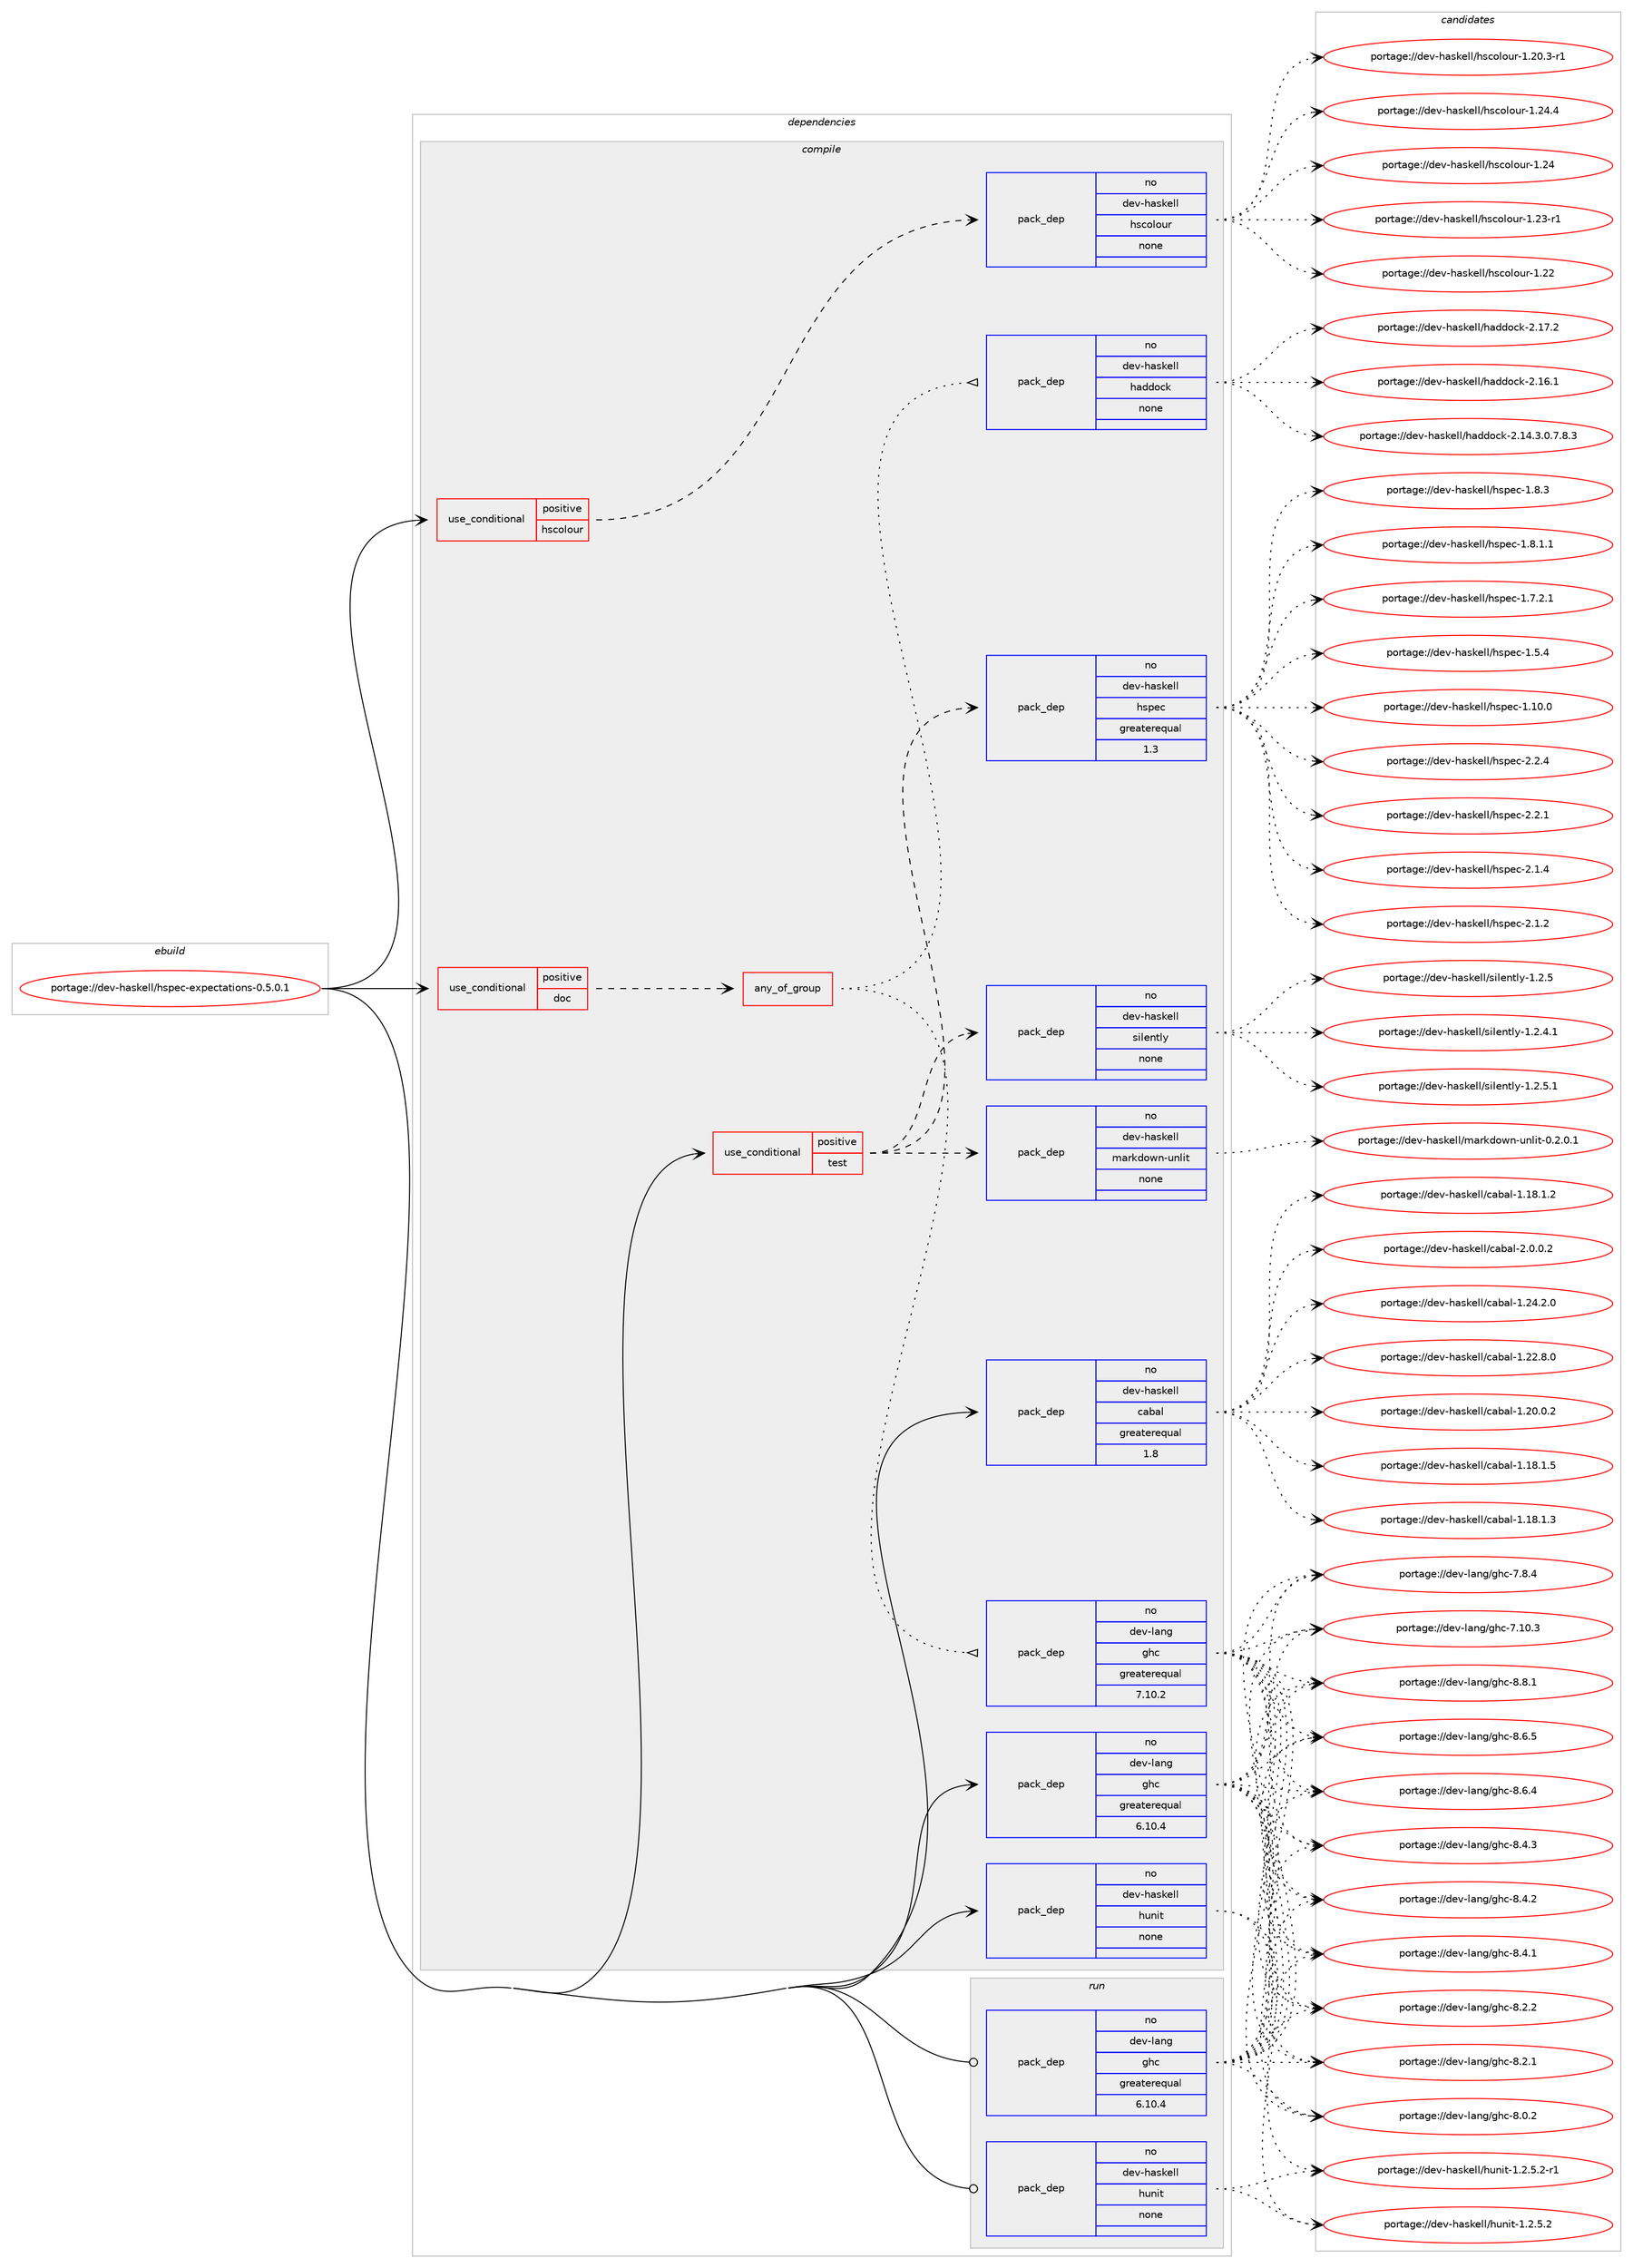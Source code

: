 digraph prolog {

# *************
# Graph options
# *************

newrank=true;
concentrate=true;
compound=true;
graph [rankdir=LR,fontname=Helvetica,fontsize=10,ranksep=1.5];#, ranksep=2.5, nodesep=0.2];
edge  [arrowhead=vee];
node  [fontname=Helvetica,fontsize=10];

# **********
# The ebuild
# **********

subgraph cluster_leftcol {
color=gray;
rank=same;
label=<<i>ebuild</i>>;
id [label="portage://dev-haskell/hspec-expectations-0.5.0.1", color=red, width=4, href="../dev-haskell/hspec-expectations-0.5.0.1.svg"];
}

# ****************
# The dependencies
# ****************

subgraph cluster_midcol {
color=gray;
label=<<i>dependencies</i>>;
subgraph cluster_compile {
fillcolor="#eeeeee";
style=filled;
label=<<i>compile</i>>;
subgraph cond133361 {
dependency557771 [label=<<TABLE BORDER="0" CELLBORDER="1" CELLSPACING="0" CELLPADDING="4"><TR><TD ROWSPAN="3" CELLPADDING="10">use_conditional</TD></TR><TR><TD>positive</TD></TR><TR><TD>doc</TD></TR></TABLE>>, shape=none, color=red];
subgraph any6256 {
dependency557772 [label=<<TABLE BORDER="0" CELLBORDER="1" CELLSPACING="0" CELLPADDING="4"><TR><TD CELLPADDING="10">any_of_group</TD></TR></TABLE>>, shape=none, color=red];subgraph pack417917 {
dependency557773 [label=<<TABLE BORDER="0" CELLBORDER="1" CELLSPACING="0" CELLPADDING="4" WIDTH="220"><TR><TD ROWSPAN="6" CELLPADDING="30">pack_dep</TD></TR><TR><TD WIDTH="110">no</TD></TR><TR><TD>dev-haskell</TD></TR><TR><TD>haddock</TD></TR><TR><TD>none</TD></TR><TR><TD></TD></TR></TABLE>>, shape=none, color=blue];
}
dependency557772:e -> dependency557773:w [weight=20,style="dotted",arrowhead="oinv"];
subgraph pack417918 {
dependency557774 [label=<<TABLE BORDER="0" CELLBORDER="1" CELLSPACING="0" CELLPADDING="4" WIDTH="220"><TR><TD ROWSPAN="6" CELLPADDING="30">pack_dep</TD></TR><TR><TD WIDTH="110">no</TD></TR><TR><TD>dev-lang</TD></TR><TR><TD>ghc</TD></TR><TR><TD>greaterequal</TD></TR><TR><TD>7.10.2</TD></TR></TABLE>>, shape=none, color=blue];
}
dependency557772:e -> dependency557774:w [weight=20,style="dotted",arrowhead="oinv"];
}
dependency557771:e -> dependency557772:w [weight=20,style="dashed",arrowhead="vee"];
}
id:e -> dependency557771:w [weight=20,style="solid",arrowhead="vee"];
subgraph cond133362 {
dependency557775 [label=<<TABLE BORDER="0" CELLBORDER="1" CELLSPACING="0" CELLPADDING="4"><TR><TD ROWSPAN="3" CELLPADDING="10">use_conditional</TD></TR><TR><TD>positive</TD></TR><TR><TD>hscolour</TD></TR></TABLE>>, shape=none, color=red];
subgraph pack417919 {
dependency557776 [label=<<TABLE BORDER="0" CELLBORDER="1" CELLSPACING="0" CELLPADDING="4" WIDTH="220"><TR><TD ROWSPAN="6" CELLPADDING="30">pack_dep</TD></TR><TR><TD WIDTH="110">no</TD></TR><TR><TD>dev-haskell</TD></TR><TR><TD>hscolour</TD></TR><TR><TD>none</TD></TR><TR><TD></TD></TR></TABLE>>, shape=none, color=blue];
}
dependency557775:e -> dependency557776:w [weight=20,style="dashed",arrowhead="vee"];
}
id:e -> dependency557775:w [weight=20,style="solid",arrowhead="vee"];
subgraph cond133363 {
dependency557777 [label=<<TABLE BORDER="0" CELLBORDER="1" CELLSPACING="0" CELLPADDING="4"><TR><TD ROWSPAN="3" CELLPADDING="10">use_conditional</TD></TR><TR><TD>positive</TD></TR><TR><TD>test</TD></TR></TABLE>>, shape=none, color=red];
subgraph pack417920 {
dependency557778 [label=<<TABLE BORDER="0" CELLBORDER="1" CELLSPACING="0" CELLPADDING="4" WIDTH="220"><TR><TD ROWSPAN="6" CELLPADDING="30">pack_dep</TD></TR><TR><TD WIDTH="110">no</TD></TR><TR><TD>dev-haskell</TD></TR><TR><TD>hspec</TD></TR><TR><TD>greaterequal</TD></TR><TR><TD>1.3</TD></TR></TABLE>>, shape=none, color=blue];
}
dependency557777:e -> dependency557778:w [weight=20,style="dashed",arrowhead="vee"];
subgraph pack417921 {
dependency557779 [label=<<TABLE BORDER="0" CELLBORDER="1" CELLSPACING="0" CELLPADDING="4" WIDTH="220"><TR><TD ROWSPAN="6" CELLPADDING="30">pack_dep</TD></TR><TR><TD WIDTH="110">no</TD></TR><TR><TD>dev-haskell</TD></TR><TR><TD>markdown-unlit</TD></TR><TR><TD>none</TD></TR><TR><TD></TD></TR></TABLE>>, shape=none, color=blue];
}
dependency557777:e -> dependency557779:w [weight=20,style="dashed",arrowhead="vee"];
subgraph pack417922 {
dependency557780 [label=<<TABLE BORDER="0" CELLBORDER="1" CELLSPACING="0" CELLPADDING="4" WIDTH="220"><TR><TD ROWSPAN="6" CELLPADDING="30">pack_dep</TD></TR><TR><TD WIDTH="110">no</TD></TR><TR><TD>dev-haskell</TD></TR><TR><TD>silently</TD></TR><TR><TD>none</TD></TR><TR><TD></TD></TR></TABLE>>, shape=none, color=blue];
}
dependency557777:e -> dependency557780:w [weight=20,style="dashed",arrowhead="vee"];
}
id:e -> dependency557777:w [weight=20,style="solid",arrowhead="vee"];
subgraph pack417923 {
dependency557781 [label=<<TABLE BORDER="0" CELLBORDER="1" CELLSPACING="0" CELLPADDING="4" WIDTH="220"><TR><TD ROWSPAN="6" CELLPADDING="30">pack_dep</TD></TR><TR><TD WIDTH="110">no</TD></TR><TR><TD>dev-haskell</TD></TR><TR><TD>cabal</TD></TR><TR><TD>greaterequal</TD></TR><TR><TD>1.8</TD></TR></TABLE>>, shape=none, color=blue];
}
id:e -> dependency557781:w [weight=20,style="solid",arrowhead="vee"];
subgraph pack417924 {
dependency557782 [label=<<TABLE BORDER="0" CELLBORDER="1" CELLSPACING="0" CELLPADDING="4" WIDTH="220"><TR><TD ROWSPAN="6" CELLPADDING="30">pack_dep</TD></TR><TR><TD WIDTH="110">no</TD></TR><TR><TD>dev-haskell</TD></TR><TR><TD>hunit</TD></TR><TR><TD>none</TD></TR><TR><TD></TD></TR></TABLE>>, shape=none, color=blue];
}
id:e -> dependency557782:w [weight=20,style="solid",arrowhead="vee"];
subgraph pack417925 {
dependency557783 [label=<<TABLE BORDER="0" CELLBORDER="1" CELLSPACING="0" CELLPADDING="4" WIDTH="220"><TR><TD ROWSPAN="6" CELLPADDING="30">pack_dep</TD></TR><TR><TD WIDTH="110">no</TD></TR><TR><TD>dev-lang</TD></TR><TR><TD>ghc</TD></TR><TR><TD>greaterequal</TD></TR><TR><TD>6.10.4</TD></TR></TABLE>>, shape=none, color=blue];
}
id:e -> dependency557783:w [weight=20,style="solid",arrowhead="vee"];
}
subgraph cluster_compileandrun {
fillcolor="#eeeeee";
style=filled;
label=<<i>compile and run</i>>;
}
subgraph cluster_run {
fillcolor="#eeeeee";
style=filled;
label=<<i>run</i>>;
subgraph pack417926 {
dependency557784 [label=<<TABLE BORDER="0" CELLBORDER="1" CELLSPACING="0" CELLPADDING="4" WIDTH="220"><TR><TD ROWSPAN="6" CELLPADDING="30">pack_dep</TD></TR><TR><TD WIDTH="110">no</TD></TR><TR><TD>dev-haskell</TD></TR><TR><TD>hunit</TD></TR><TR><TD>none</TD></TR><TR><TD></TD></TR></TABLE>>, shape=none, color=blue];
}
id:e -> dependency557784:w [weight=20,style="solid",arrowhead="odot"];
subgraph pack417927 {
dependency557785 [label=<<TABLE BORDER="0" CELLBORDER="1" CELLSPACING="0" CELLPADDING="4" WIDTH="220"><TR><TD ROWSPAN="6" CELLPADDING="30">pack_dep</TD></TR><TR><TD WIDTH="110">no</TD></TR><TR><TD>dev-lang</TD></TR><TR><TD>ghc</TD></TR><TR><TD>greaterequal</TD></TR><TR><TD>6.10.4</TD></TR></TABLE>>, shape=none, color=blue];
}
id:e -> dependency557785:w [weight=20,style="solid",arrowhead="odot"];
}
}

# **************
# The candidates
# **************

subgraph cluster_choices {
rank=same;
color=gray;
label=<<i>candidates</i>>;

subgraph choice417917 {
color=black;
nodesep=1;
choice100101118451049711510710110810847104971001001119910745504649554650 [label="portage://dev-haskell/haddock-2.17.2", color=red, width=4,href="../dev-haskell/haddock-2.17.2.svg"];
choice100101118451049711510710110810847104971001001119910745504649544649 [label="portage://dev-haskell/haddock-2.16.1", color=red, width=4,href="../dev-haskell/haddock-2.16.1.svg"];
choice1001011184510497115107101108108471049710010011199107455046495246514648465546564651 [label="portage://dev-haskell/haddock-2.14.3.0.7.8.3", color=red, width=4,href="../dev-haskell/haddock-2.14.3.0.7.8.3.svg"];
dependency557773:e -> choice100101118451049711510710110810847104971001001119910745504649554650:w [style=dotted,weight="100"];
dependency557773:e -> choice100101118451049711510710110810847104971001001119910745504649544649:w [style=dotted,weight="100"];
dependency557773:e -> choice1001011184510497115107101108108471049710010011199107455046495246514648465546564651:w [style=dotted,weight="100"];
}
subgraph choice417918 {
color=black;
nodesep=1;
choice10010111845108971101034710310499455646564649 [label="portage://dev-lang/ghc-8.8.1", color=red, width=4,href="../dev-lang/ghc-8.8.1.svg"];
choice10010111845108971101034710310499455646544653 [label="portage://dev-lang/ghc-8.6.5", color=red, width=4,href="../dev-lang/ghc-8.6.5.svg"];
choice10010111845108971101034710310499455646544652 [label="portage://dev-lang/ghc-8.6.4", color=red, width=4,href="../dev-lang/ghc-8.6.4.svg"];
choice10010111845108971101034710310499455646524651 [label="portage://dev-lang/ghc-8.4.3", color=red, width=4,href="../dev-lang/ghc-8.4.3.svg"];
choice10010111845108971101034710310499455646524650 [label="portage://dev-lang/ghc-8.4.2", color=red, width=4,href="../dev-lang/ghc-8.4.2.svg"];
choice10010111845108971101034710310499455646524649 [label="portage://dev-lang/ghc-8.4.1", color=red, width=4,href="../dev-lang/ghc-8.4.1.svg"];
choice10010111845108971101034710310499455646504650 [label="portage://dev-lang/ghc-8.2.2", color=red, width=4,href="../dev-lang/ghc-8.2.2.svg"];
choice10010111845108971101034710310499455646504649 [label="portage://dev-lang/ghc-8.2.1", color=red, width=4,href="../dev-lang/ghc-8.2.1.svg"];
choice10010111845108971101034710310499455646484650 [label="portage://dev-lang/ghc-8.0.2", color=red, width=4,href="../dev-lang/ghc-8.0.2.svg"];
choice10010111845108971101034710310499455546564652 [label="portage://dev-lang/ghc-7.8.4", color=red, width=4,href="../dev-lang/ghc-7.8.4.svg"];
choice1001011184510897110103471031049945554649484651 [label="portage://dev-lang/ghc-7.10.3", color=red, width=4,href="../dev-lang/ghc-7.10.3.svg"];
dependency557774:e -> choice10010111845108971101034710310499455646564649:w [style=dotted,weight="100"];
dependency557774:e -> choice10010111845108971101034710310499455646544653:w [style=dotted,weight="100"];
dependency557774:e -> choice10010111845108971101034710310499455646544652:w [style=dotted,weight="100"];
dependency557774:e -> choice10010111845108971101034710310499455646524651:w [style=dotted,weight="100"];
dependency557774:e -> choice10010111845108971101034710310499455646524650:w [style=dotted,weight="100"];
dependency557774:e -> choice10010111845108971101034710310499455646524649:w [style=dotted,weight="100"];
dependency557774:e -> choice10010111845108971101034710310499455646504650:w [style=dotted,weight="100"];
dependency557774:e -> choice10010111845108971101034710310499455646504649:w [style=dotted,weight="100"];
dependency557774:e -> choice10010111845108971101034710310499455646484650:w [style=dotted,weight="100"];
dependency557774:e -> choice10010111845108971101034710310499455546564652:w [style=dotted,weight="100"];
dependency557774:e -> choice1001011184510897110103471031049945554649484651:w [style=dotted,weight="100"];
}
subgraph choice417919 {
color=black;
nodesep=1;
choice1001011184510497115107101108108471041159911110811111711445494650524652 [label="portage://dev-haskell/hscolour-1.24.4", color=red, width=4,href="../dev-haskell/hscolour-1.24.4.svg"];
choice100101118451049711510710110810847104115991111081111171144549465052 [label="portage://dev-haskell/hscolour-1.24", color=red, width=4,href="../dev-haskell/hscolour-1.24.svg"];
choice1001011184510497115107101108108471041159911110811111711445494650514511449 [label="portage://dev-haskell/hscolour-1.23-r1", color=red, width=4,href="../dev-haskell/hscolour-1.23-r1.svg"];
choice100101118451049711510710110810847104115991111081111171144549465050 [label="portage://dev-haskell/hscolour-1.22", color=red, width=4,href="../dev-haskell/hscolour-1.22.svg"];
choice10010111845104971151071011081084710411599111108111117114454946504846514511449 [label="portage://dev-haskell/hscolour-1.20.3-r1", color=red, width=4,href="../dev-haskell/hscolour-1.20.3-r1.svg"];
dependency557776:e -> choice1001011184510497115107101108108471041159911110811111711445494650524652:w [style=dotted,weight="100"];
dependency557776:e -> choice100101118451049711510710110810847104115991111081111171144549465052:w [style=dotted,weight="100"];
dependency557776:e -> choice1001011184510497115107101108108471041159911110811111711445494650514511449:w [style=dotted,weight="100"];
dependency557776:e -> choice100101118451049711510710110810847104115991111081111171144549465050:w [style=dotted,weight="100"];
dependency557776:e -> choice10010111845104971151071011081084710411599111108111117114454946504846514511449:w [style=dotted,weight="100"];
}
subgraph choice417920 {
color=black;
nodesep=1;
choice10010111845104971151071011081084710411511210199455046504652 [label="portage://dev-haskell/hspec-2.2.4", color=red, width=4,href="../dev-haskell/hspec-2.2.4.svg"];
choice10010111845104971151071011081084710411511210199455046504649 [label="portage://dev-haskell/hspec-2.2.1", color=red, width=4,href="../dev-haskell/hspec-2.2.1.svg"];
choice10010111845104971151071011081084710411511210199455046494652 [label="portage://dev-haskell/hspec-2.1.4", color=red, width=4,href="../dev-haskell/hspec-2.1.4.svg"];
choice10010111845104971151071011081084710411511210199455046494650 [label="portage://dev-haskell/hspec-2.1.2", color=red, width=4,href="../dev-haskell/hspec-2.1.2.svg"];
choice10010111845104971151071011081084710411511210199454946564651 [label="portage://dev-haskell/hspec-1.8.3", color=red, width=4,href="../dev-haskell/hspec-1.8.3.svg"];
choice100101118451049711510710110810847104115112101994549465646494649 [label="portage://dev-haskell/hspec-1.8.1.1", color=red, width=4,href="../dev-haskell/hspec-1.8.1.1.svg"];
choice100101118451049711510710110810847104115112101994549465546504649 [label="portage://dev-haskell/hspec-1.7.2.1", color=red, width=4,href="../dev-haskell/hspec-1.7.2.1.svg"];
choice10010111845104971151071011081084710411511210199454946534652 [label="portage://dev-haskell/hspec-1.5.4", color=red, width=4,href="../dev-haskell/hspec-1.5.4.svg"];
choice1001011184510497115107101108108471041151121019945494649484648 [label="portage://dev-haskell/hspec-1.10.0", color=red, width=4,href="../dev-haskell/hspec-1.10.0.svg"];
dependency557778:e -> choice10010111845104971151071011081084710411511210199455046504652:w [style=dotted,weight="100"];
dependency557778:e -> choice10010111845104971151071011081084710411511210199455046504649:w [style=dotted,weight="100"];
dependency557778:e -> choice10010111845104971151071011081084710411511210199455046494652:w [style=dotted,weight="100"];
dependency557778:e -> choice10010111845104971151071011081084710411511210199455046494650:w [style=dotted,weight="100"];
dependency557778:e -> choice10010111845104971151071011081084710411511210199454946564651:w [style=dotted,weight="100"];
dependency557778:e -> choice100101118451049711510710110810847104115112101994549465646494649:w [style=dotted,weight="100"];
dependency557778:e -> choice100101118451049711510710110810847104115112101994549465546504649:w [style=dotted,weight="100"];
dependency557778:e -> choice10010111845104971151071011081084710411511210199454946534652:w [style=dotted,weight="100"];
dependency557778:e -> choice1001011184510497115107101108108471041151121019945494649484648:w [style=dotted,weight="100"];
}
subgraph choice417921 {
color=black;
nodesep=1;
choice10010111845104971151071011081084710997114107100111119110451171101081051164548465046484649 [label="portage://dev-haskell/markdown-unlit-0.2.0.1", color=red, width=4,href="../dev-haskell/markdown-unlit-0.2.0.1.svg"];
dependency557779:e -> choice10010111845104971151071011081084710997114107100111119110451171101081051164548465046484649:w [style=dotted,weight="100"];
}
subgraph choice417922 {
color=black;
nodesep=1;
choice1001011184510497115107101108108471151051081011101161081214549465046534649 [label="portage://dev-haskell/silently-1.2.5.1", color=red, width=4,href="../dev-haskell/silently-1.2.5.1.svg"];
choice100101118451049711510710110810847115105108101110116108121454946504653 [label="portage://dev-haskell/silently-1.2.5", color=red, width=4,href="../dev-haskell/silently-1.2.5.svg"];
choice1001011184510497115107101108108471151051081011101161081214549465046524649 [label="portage://dev-haskell/silently-1.2.4.1", color=red, width=4,href="../dev-haskell/silently-1.2.4.1.svg"];
dependency557780:e -> choice1001011184510497115107101108108471151051081011101161081214549465046534649:w [style=dotted,weight="100"];
dependency557780:e -> choice100101118451049711510710110810847115105108101110116108121454946504653:w [style=dotted,weight="100"];
dependency557780:e -> choice1001011184510497115107101108108471151051081011101161081214549465046524649:w [style=dotted,weight="100"];
}
subgraph choice417923 {
color=black;
nodesep=1;
choice100101118451049711510710110810847999798971084550464846484650 [label="portage://dev-haskell/cabal-2.0.0.2", color=red, width=4,href="../dev-haskell/cabal-2.0.0.2.svg"];
choice10010111845104971151071011081084799979897108454946505246504648 [label="portage://dev-haskell/cabal-1.24.2.0", color=red, width=4,href="../dev-haskell/cabal-1.24.2.0.svg"];
choice10010111845104971151071011081084799979897108454946505046564648 [label="portage://dev-haskell/cabal-1.22.8.0", color=red, width=4,href="../dev-haskell/cabal-1.22.8.0.svg"];
choice10010111845104971151071011081084799979897108454946504846484650 [label="portage://dev-haskell/cabal-1.20.0.2", color=red, width=4,href="../dev-haskell/cabal-1.20.0.2.svg"];
choice10010111845104971151071011081084799979897108454946495646494653 [label="portage://dev-haskell/cabal-1.18.1.5", color=red, width=4,href="../dev-haskell/cabal-1.18.1.5.svg"];
choice10010111845104971151071011081084799979897108454946495646494651 [label="portage://dev-haskell/cabal-1.18.1.3", color=red, width=4,href="../dev-haskell/cabal-1.18.1.3.svg"];
choice10010111845104971151071011081084799979897108454946495646494650 [label="portage://dev-haskell/cabal-1.18.1.2", color=red, width=4,href="../dev-haskell/cabal-1.18.1.2.svg"];
dependency557781:e -> choice100101118451049711510710110810847999798971084550464846484650:w [style=dotted,weight="100"];
dependency557781:e -> choice10010111845104971151071011081084799979897108454946505246504648:w [style=dotted,weight="100"];
dependency557781:e -> choice10010111845104971151071011081084799979897108454946505046564648:w [style=dotted,weight="100"];
dependency557781:e -> choice10010111845104971151071011081084799979897108454946504846484650:w [style=dotted,weight="100"];
dependency557781:e -> choice10010111845104971151071011081084799979897108454946495646494653:w [style=dotted,weight="100"];
dependency557781:e -> choice10010111845104971151071011081084799979897108454946495646494651:w [style=dotted,weight="100"];
dependency557781:e -> choice10010111845104971151071011081084799979897108454946495646494650:w [style=dotted,weight="100"];
}
subgraph choice417924 {
color=black;
nodesep=1;
choice10010111845104971151071011081084710411711010511645494650465346504511449 [label="portage://dev-haskell/hunit-1.2.5.2-r1", color=red, width=4,href="../dev-haskell/hunit-1.2.5.2-r1.svg"];
choice1001011184510497115107101108108471041171101051164549465046534650 [label="portage://dev-haskell/hunit-1.2.5.2", color=red, width=4,href="../dev-haskell/hunit-1.2.5.2.svg"];
dependency557782:e -> choice10010111845104971151071011081084710411711010511645494650465346504511449:w [style=dotted,weight="100"];
dependency557782:e -> choice1001011184510497115107101108108471041171101051164549465046534650:w [style=dotted,weight="100"];
}
subgraph choice417925 {
color=black;
nodesep=1;
choice10010111845108971101034710310499455646564649 [label="portage://dev-lang/ghc-8.8.1", color=red, width=4,href="../dev-lang/ghc-8.8.1.svg"];
choice10010111845108971101034710310499455646544653 [label="portage://dev-lang/ghc-8.6.5", color=red, width=4,href="../dev-lang/ghc-8.6.5.svg"];
choice10010111845108971101034710310499455646544652 [label="portage://dev-lang/ghc-8.6.4", color=red, width=4,href="../dev-lang/ghc-8.6.4.svg"];
choice10010111845108971101034710310499455646524651 [label="portage://dev-lang/ghc-8.4.3", color=red, width=4,href="../dev-lang/ghc-8.4.3.svg"];
choice10010111845108971101034710310499455646524650 [label="portage://dev-lang/ghc-8.4.2", color=red, width=4,href="../dev-lang/ghc-8.4.2.svg"];
choice10010111845108971101034710310499455646524649 [label="portage://dev-lang/ghc-8.4.1", color=red, width=4,href="../dev-lang/ghc-8.4.1.svg"];
choice10010111845108971101034710310499455646504650 [label="portage://dev-lang/ghc-8.2.2", color=red, width=4,href="../dev-lang/ghc-8.2.2.svg"];
choice10010111845108971101034710310499455646504649 [label="portage://dev-lang/ghc-8.2.1", color=red, width=4,href="../dev-lang/ghc-8.2.1.svg"];
choice10010111845108971101034710310499455646484650 [label="portage://dev-lang/ghc-8.0.2", color=red, width=4,href="../dev-lang/ghc-8.0.2.svg"];
choice10010111845108971101034710310499455546564652 [label="portage://dev-lang/ghc-7.8.4", color=red, width=4,href="../dev-lang/ghc-7.8.4.svg"];
choice1001011184510897110103471031049945554649484651 [label="portage://dev-lang/ghc-7.10.3", color=red, width=4,href="../dev-lang/ghc-7.10.3.svg"];
dependency557783:e -> choice10010111845108971101034710310499455646564649:w [style=dotted,weight="100"];
dependency557783:e -> choice10010111845108971101034710310499455646544653:w [style=dotted,weight="100"];
dependency557783:e -> choice10010111845108971101034710310499455646544652:w [style=dotted,weight="100"];
dependency557783:e -> choice10010111845108971101034710310499455646524651:w [style=dotted,weight="100"];
dependency557783:e -> choice10010111845108971101034710310499455646524650:w [style=dotted,weight="100"];
dependency557783:e -> choice10010111845108971101034710310499455646524649:w [style=dotted,weight="100"];
dependency557783:e -> choice10010111845108971101034710310499455646504650:w [style=dotted,weight="100"];
dependency557783:e -> choice10010111845108971101034710310499455646504649:w [style=dotted,weight="100"];
dependency557783:e -> choice10010111845108971101034710310499455646484650:w [style=dotted,weight="100"];
dependency557783:e -> choice10010111845108971101034710310499455546564652:w [style=dotted,weight="100"];
dependency557783:e -> choice1001011184510897110103471031049945554649484651:w [style=dotted,weight="100"];
}
subgraph choice417926 {
color=black;
nodesep=1;
choice10010111845104971151071011081084710411711010511645494650465346504511449 [label="portage://dev-haskell/hunit-1.2.5.2-r1", color=red, width=4,href="../dev-haskell/hunit-1.2.5.2-r1.svg"];
choice1001011184510497115107101108108471041171101051164549465046534650 [label="portage://dev-haskell/hunit-1.2.5.2", color=red, width=4,href="../dev-haskell/hunit-1.2.5.2.svg"];
dependency557784:e -> choice10010111845104971151071011081084710411711010511645494650465346504511449:w [style=dotted,weight="100"];
dependency557784:e -> choice1001011184510497115107101108108471041171101051164549465046534650:w [style=dotted,weight="100"];
}
subgraph choice417927 {
color=black;
nodesep=1;
choice10010111845108971101034710310499455646564649 [label="portage://dev-lang/ghc-8.8.1", color=red, width=4,href="../dev-lang/ghc-8.8.1.svg"];
choice10010111845108971101034710310499455646544653 [label="portage://dev-lang/ghc-8.6.5", color=red, width=4,href="../dev-lang/ghc-8.6.5.svg"];
choice10010111845108971101034710310499455646544652 [label="portage://dev-lang/ghc-8.6.4", color=red, width=4,href="../dev-lang/ghc-8.6.4.svg"];
choice10010111845108971101034710310499455646524651 [label="portage://dev-lang/ghc-8.4.3", color=red, width=4,href="../dev-lang/ghc-8.4.3.svg"];
choice10010111845108971101034710310499455646524650 [label="portage://dev-lang/ghc-8.4.2", color=red, width=4,href="../dev-lang/ghc-8.4.2.svg"];
choice10010111845108971101034710310499455646524649 [label="portage://dev-lang/ghc-8.4.1", color=red, width=4,href="../dev-lang/ghc-8.4.1.svg"];
choice10010111845108971101034710310499455646504650 [label="portage://dev-lang/ghc-8.2.2", color=red, width=4,href="../dev-lang/ghc-8.2.2.svg"];
choice10010111845108971101034710310499455646504649 [label="portage://dev-lang/ghc-8.2.1", color=red, width=4,href="../dev-lang/ghc-8.2.1.svg"];
choice10010111845108971101034710310499455646484650 [label="portage://dev-lang/ghc-8.0.2", color=red, width=4,href="../dev-lang/ghc-8.0.2.svg"];
choice10010111845108971101034710310499455546564652 [label="portage://dev-lang/ghc-7.8.4", color=red, width=4,href="../dev-lang/ghc-7.8.4.svg"];
choice1001011184510897110103471031049945554649484651 [label="portage://dev-lang/ghc-7.10.3", color=red, width=4,href="../dev-lang/ghc-7.10.3.svg"];
dependency557785:e -> choice10010111845108971101034710310499455646564649:w [style=dotted,weight="100"];
dependency557785:e -> choice10010111845108971101034710310499455646544653:w [style=dotted,weight="100"];
dependency557785:e -> choice10010111845108971101034710310499455646544652:w [style=dotted,weight="100"];
dependency557785:e -> choice10010111845108971101034710310499455646524651:w [style=dotted,weight="100"];
dependency557785:e -> choice10010111845108971101034710310499455646524650:w [style=dotted,weight="100"];
dependency557785:e -> choice10010111845108971101034710310499455646524649:w [style=dotted,weight="100"];
dependency557785:e -> choice10010111845108971101034710310499455646504650:w [style=dotted,weight="100"];
dependency557785:e -> choice10010111845108971101034710310499455646504649:w [style=dotted,weight="100"];
dependency557785:e -> choice10010111845108971101034710310499455646484650:w [style=dotted,weight="100"];
dependency557785:e -> choice10010111845108971101034710310499455546564652:w [style=dotted,weight="100"];
dependency557785:e -> choice1001011184510897110103471031049945554649484651:w [style=dotted,weight="100"];
}
}

}
